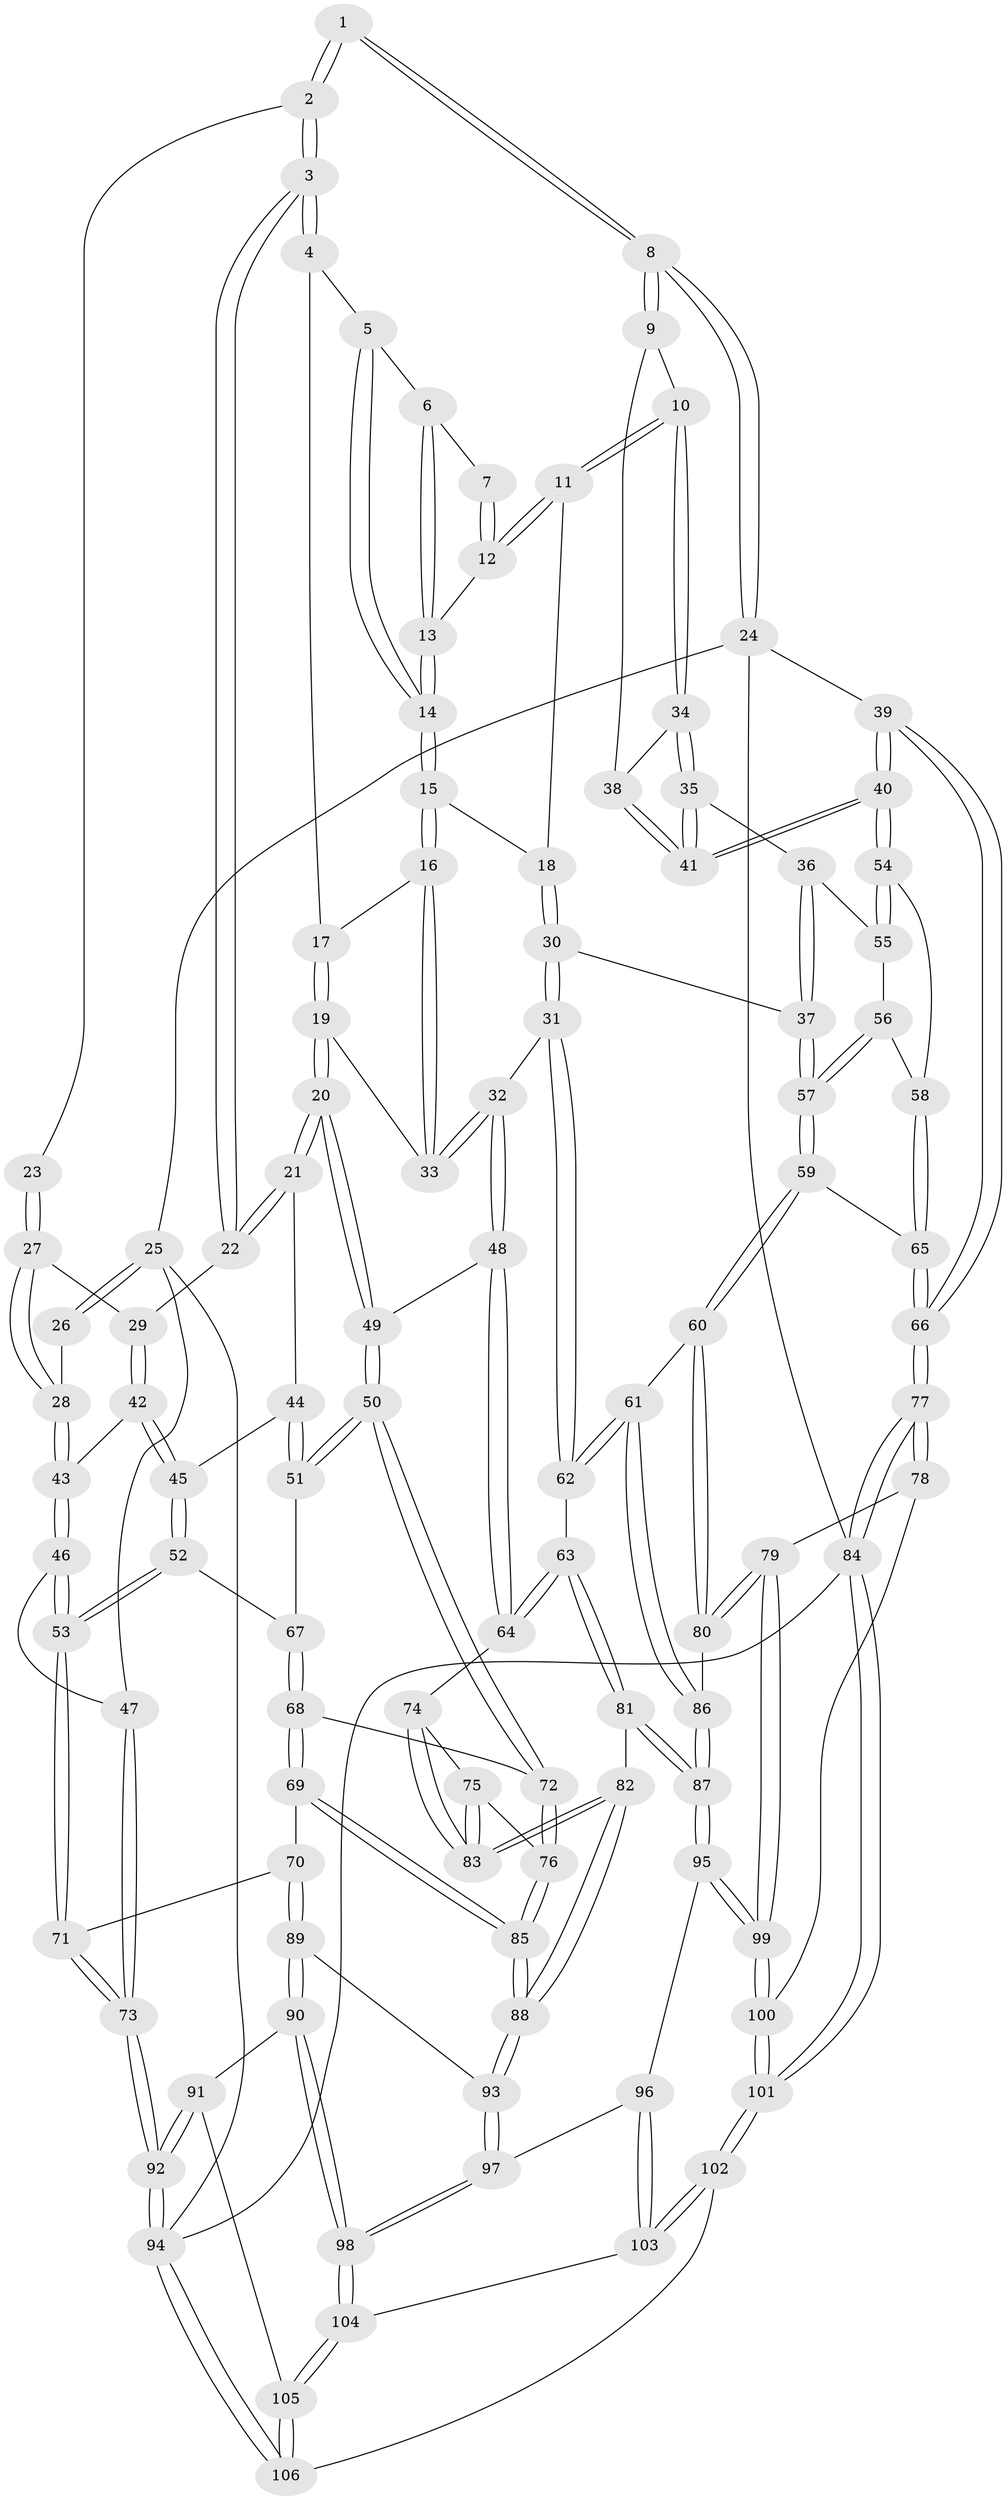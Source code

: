 // coarse degree distribution, {5: 0.3018867924528302, 4: 0.33962264150943394, 3: 0.18867924528301888, 7: 0.03773584905660377, 6: 0.1320754716981132}
// Generated by graph-tools (version 1.1) at 2025/21/03/04/25 18:21:24]
// undirected, 106 vertices, 262 edges
graph export_dot {
graph [start="1"]
  node [color=gray90,style=filled];
  1 [pos="+0.7571048872208409+0"];
  2 [pos="+0.3172313529449777+0"];
  3 [pos="+0.350368714142638+0"];
  4 [pos="+0.5367688043732077+0.04007596446803022"];
  5 [pos="+0.6139419802007149+0.06256532952197139"];
  6 [pos="+0.7070923034762394+0"];
  7 [pos="+0.7496550792111573+0"];
  8 [pos="+1+0"];
  9 [pos="+0.9645383337445866+0.02806047207722059"];
  10 [pos="+0.836052155712373+0.13041143379835657"];
  11 [pos="+0.8336495360515932+0.12965729838165693"];
  12 [pos="+0.7705196515609299+0.07317685671830439"];
  13 [pos="+0.688251951097309+0.0791215161025277"];
  14 [pos="+0.6677089941405786+0.09961731807537823"];
  15 [pos="+0.6680575696889534+0.1266740846355132"];
  16 [pos="+0.6245337404425663+0.16176827913534925"];
  17 [pos="+0.5712050119771732+0.12443019848091778"];
  18 [pos="+0.7090237191409619+0.1602099670807306"];
  19 [pos="+0.49380991829471627+0.2366949924970189"];
  20 [pos="+0.44534794756302454+0.2385294298692739"];
  21 [pos="+0.40115066837923+0.2015621274352448"];
  22 [pos="+0.355578511582823+0.11417122433626675"];
  23 [pos="+0.22515497416697514+0"];
  24 [pos="+1+0"];
  25 [pos="+0+0"];
  26 [pos="+0+0"];
  27 [pos="+0.10551586864669993+0.15790576931738104"];
  28 [pos="+0.06860813732462719+0.21718433114199898"];
  29 [pos="+0.2747953583105049+0.1721450390003109"];
  30 [pos="+0.7188607522851185+0.3067695160856877"];
  31 [pos="+0.6968577418798736+0.3125384616283666"];
  32 [pos="+0.6624741911479579+0.31065234738276865"];
  33 [pos="+0.5873420853142726+0.2469015128346851"];
  34 [pos="+0.8397268595553486+0.20180315304858285"];
  35 [pos="+0.8283064173124632+0.2546907845291179"];
  36 [pos="+0.775923090689933+0.30073414414029814"];
  37 [pos="+0.7504366741775791+0.3105690104856421"];
  38 [pos="+0.9436134775449453+0.20494000406642476"];
  39 [pos="+1+0.347536805640335"];
  40 [pos="+1+0.3344603462916309"];
  41 [pos="+1+0.3295689789379674"];
  42 [pos="+0.1569902646663728+0.2896601808990247"];
  43 [pos="+0.06706208813970942+0.22191410437214595"];
  44 [pos="+0.32194105801132405+0.3062606585635076"];
  45 [pos="+0.1754059466554519+0.3706322289466882"];
  46 [pos="+0+0.2675748106595383"];
  47 [pos="+0+0.26706073791252843"];
  48 [pos="+0.5354668245538604+0.45490272547165717"];
  49 [pos="+0.46594217823656925+0.43557233467345974"];
  50 [pos="+0.4259801872214939+0.45873906543895965"];
  51 [pos="+0.34855548417518123+0.4400184151119985"];
  52 [pos="+0.17276638893401494+0.38880963336258634"];
  53 [pos="+0.13130005457360397+0.42494177539965083"];
  54 [pos="+0.9444442649552564+0.38629150999613654"];
  55 [pos="+0.806900968205574+0.32484594495738567"];
  56 [pos="+0.8621702142133616+0.40245624822437687"];
  57 [pos="+0.7949594394544605+0.457503370307781"];
  58 [pos="+0.9251284503884346+0.40373416182531613"];
  59 [pos="+0.7941076453416742+0.5103497208760486"];
  60 [pos="+0.7489613091342004+0.5518674352085059"];
  61 [pos="+0.7278322716473955+0.5531176870621936"];
  62 [pos="+0.685027388086527+0.5326481664546516"];
  63 [pos="+0.6061002719493929+0.5235566579513897"];
  64 [pos="+0.5762925829333627+0.5030927329888158"];
  65 [pos="+0.8808447387704534+0.5064817533995974"];
  66 [pos="+1+0.7408291924173397"];
  67 [pos="+0.27477990426373+0.4481925927204213"];
  68 [pos="+0.26378336680843595+0.5694736377846593"];
  69 [pos="+0.2624157282339371+0.5722505440117048"];
  70 [pos="+0.16661881207633922+0.6187811103154421"];
  71 [pos="+0.07444883115447166+0.5348933266350786"];
  72 [pos="+0.40924251925664323+0.5222753844407027"];
  73 [pos="+0+0.5921805393723868"];
  74 [pos="+0.4996307233204219+0.595987469006757"];
  75 [pos="+0.4287503104929072+0.5966361840007243"];
  76 [pos="+0.4123527578305394+0.5943236211860393"];
  77 [pos="+1+0.7550985277715705"];
  78 [pos="+1+0.7437196290333283"];
  79 [pos="+0.930069016599633+0.7318586108726955"];
  80 [pos="+0.836228555484103+0.6716943962526163"];
  81 [pos="+0.5575877035032973+0.7020736677767908"];
  82 [pos="+0.5555695317442579+0.7013374937999037"];
  83 [pos="+0.5357012246603724+0.6715029635070555"];
  84 [pos="+1+1"];
  85 [pos="+0.3779219853471004+0.6649317217706853"];
  86 [pos="+0.6424003724906399+0.760403053108729"];
  87 [pos="+0.624579606443499+0.7834798048741708"];
  88 [pos="+0.3785692172409563+0.6992274530862701"];
  89 [pos="+0.16912219139143334+0.6347669589080047"];
  90 [pos="+0.11239458045363365+0.7808823351330094"];
  91 [pos="+0.03355636713136737+0.826945546143057"];
  92 [pos="+0+0.8656786907908389"];
  93 [pos="+0.3437174086888371+0.7580317705350051"];
  94 [pos="+0+1"];
  95 [pos="+0.6250506285775063+0.7903227712980755"];
  96 [pos="+0.5723617296909711+0.8252944950823536"];
  97 [pos="+0.33902404163308897+0.808179585754939"];
  98 [pos="+0.323196681587245+0.8364218715011243"];
  99 [pos="+0.7019991081560931+0.8573755809089157"];
  100 [pos="+0.7325670403469394+0.9519554553083502"];
  101 [pos="+0.7871498416268793+1"];
  102 [pos="+0.5967638590874934+1"];
  103 [pos="+0.5306247748595772+0.9072888979774333"];
  104 [pos="+0.32111030143933494+0.9637014539101444"];
  105 [pos="+0.2935604163909744+1"];
  106 [pos="+0.29284136957156376+1"];
  1 -- 2;
  1 -- 2;
  1 -- 8;
  1 -- 8;
  2 -- 3;
  2 -- 3;
  2 -- 23;
  3 -- 4;
  3 -- 4;
  3 -- 22;
  3 -- 22;
  4 -- 5;
  4 -- 17;
  5 -- 6;
  5 -- 14;
  5 -- 14;
  6 -- 7;
  6 -- 13;
  6 -- 13;
  7 -- 12;
  7 -- 12;
  8 -- 9;
  8 -- 9;
  8 -- 24;
  8 -- 24;
  9 -- 10;
  9 -- 38;
  10 -- 11;
  10 -- 11;
  10 -- 34;
  10 -- 34;
  11 -- 12;
  11 -- 12;
  11 -- 18;
  12 -- 13;
  13 -- 14;
  13 -- 14;
  14 -- 15;
  14 -- 15;
  15 -- 16;
  15 -- 16;
  15 -- 18;
  16 -- 17;
  16 -- 33;
  16 -- 33;
  17 -- 19;
  17 -- 19;
  18 -- 30;
  18 -- 30;
  19 -- 20;
  19 -- 20;
  19 -- 33;
  20 -- 21;
  20 -- 21;
  20 -- 49;
  20 -- 49;
  21 -- 22;
  21 -- 22;
  21 -- 44;
  22 -- 29;
  23 -- 27;
  23 -- 27;
  24 -- 25;
  24 -- 39;
  24 -- 84;
  25 -- 26;
  25 -- 26;
  25 -- 47;
  25 -- 94;
  26 -- 28;
  27 -- 28;
  27 -- 28;
  27 -- 29;
  28 -- 43;
  28 -- 43;
  29 -- 42;
  29 -- 42;
  30 -- 31;
  30 -- 31;
  30 -- 37;
  31 -- 32;
  31 -- 62;
  31 -- 62;
  32 -- 33;
  32 -- 33;
  32 -- 48;
  32 -- 48;
  34 -- 35;
  34 -- 35;
  34 -- 38;
  35 -- 36;
  35 -- 41;
  35 -- 41;
  36 -- 37;
  36 -- 37;
  36 -- 55;
  37 -- 57;
  37 -- 57;
  38 -- 41;
  38 -- 41;
  39 -- 40;
  39 -- 40;
  39 -- 66;
  39 -- 66;
  40 -- 41;
  40 -- 41;
  40 -- 54;
  40 -- 54;
  42 -- 43;
  42 -- 45;
  42 -- 45;
  43 -- 46;
  43 -- 46;
  44 -- 45;
  44 -- 51;
  44 -- 51;
  45 -- 52;
  45 -- 52;
  46 -- 47;
  46 -- 53;
  46 -- 53;
  47 -- 73;
  47 -- 73;
  48 -- 49;
  48 -- 64;
  48 -- 64;
  49 -- 50;
  49 -- 50;
  50 -- 51;
  50 -- 51;
  50 -- 72;
  50 -- 72;
  51 -- 67;
  52 -- 53;
  52 -- 53;
  52 -- 67;
  53 -- 71;
  53 -- 71;
  54 -- 55;
  54 -- 55;
  54 -- 58;
  55 -- 56;
  56 -- 57;
  56 -- 57;
  56 -- 58;
  57 -- 59;
  57 -- 59;
  58 -- 65;
  58 -- 65;
  59 -- 60;
  59 -- 60;
  59 -- 65;
  60 -- 61;
  60 -- 80;
  60 -- 80;
  61 -- 62;
  61 -- 62;
  61 -- 86;
  61 -- 86;
  62 -- 63;
  63 -- 64;
  63 -- 64;
  63 -- 81;
  63 -- 81;
  64 -- 74;
  65 -- 66;
  65 -- 66;
  66 -- 77;
  66 -- 77;
  67 -- 68;
  67 -- 68;
  68 -- 69;
  68 -- 69;
  68 -- 72;
  69 -- 70;
  69 -- 85;
  69 -- 85;
  70 -- 71;
  70 -- 89;
  70 -- 89;
  71 -- 73;
  71 -- 73;
  72 -- 76;
  72 -- 76;
  73 -- 92;
  73 -- 92;
  74 -- 75;
  74 -- 83;
  74 -- 83;
  75 -- 76;
  75 -- 83;
  75 -- 83;
  76 -- 85;
  76 -- 85;
  77 -- 78;
  77 -- 78;
  77 -- 84;
  77 -- 84;
  78 -- 79;
  78 -- 100;
  79 -- 80;
  79 -- 80;
  79 -- 99;
  79 -- 99;
  80 -- 86;
  81 -- 82;
  81 -- 87;
  81 -- 87;
  82 -- 83;
  82 -- 83;
  82 -- 88;
  82 -- 88;
  84 -- 101;
  84 -- 101;
  84 -- 94;
  85 -- 88;
  85 -- 88;
  86 -- 87;
  86 -- 87;
  87 -- 95;
  87 -- 95;
  88 -- 93;
  88 -- 93;
  89 -- 90;
  89 -- 90;
  89 -- 93;
  90 -- 91;
  90 -- 98;
  90 -- 98;
  91 -- 92;
  91 -- 92;
  91 -- 105;
  92 -- 94;
  92 -- 94;
  93 -- 97;
  93 -- 97;
  94 -- 106;
  94 -- 106;
  95 -- 96;
  95 -- 99;
  95 -- 99;
  96 -- 97;
  96 -- 103;
  96 -- 103;
  97 -- 98;
  97 -- 98;
  98 -- 104;
  98 -- 104;
  99 -- 100;
  99 -- 100;
  100 -- 101;
  100 -- 101;
  101 -- 102;
  101 -- 102;
  102 -- 103;
  102 -- 103;
  102 -- 106;
  103 -- 104;
  104 -- 105;
  104 -- 105;
  105 -- 106;
  105 -- 106;
}
